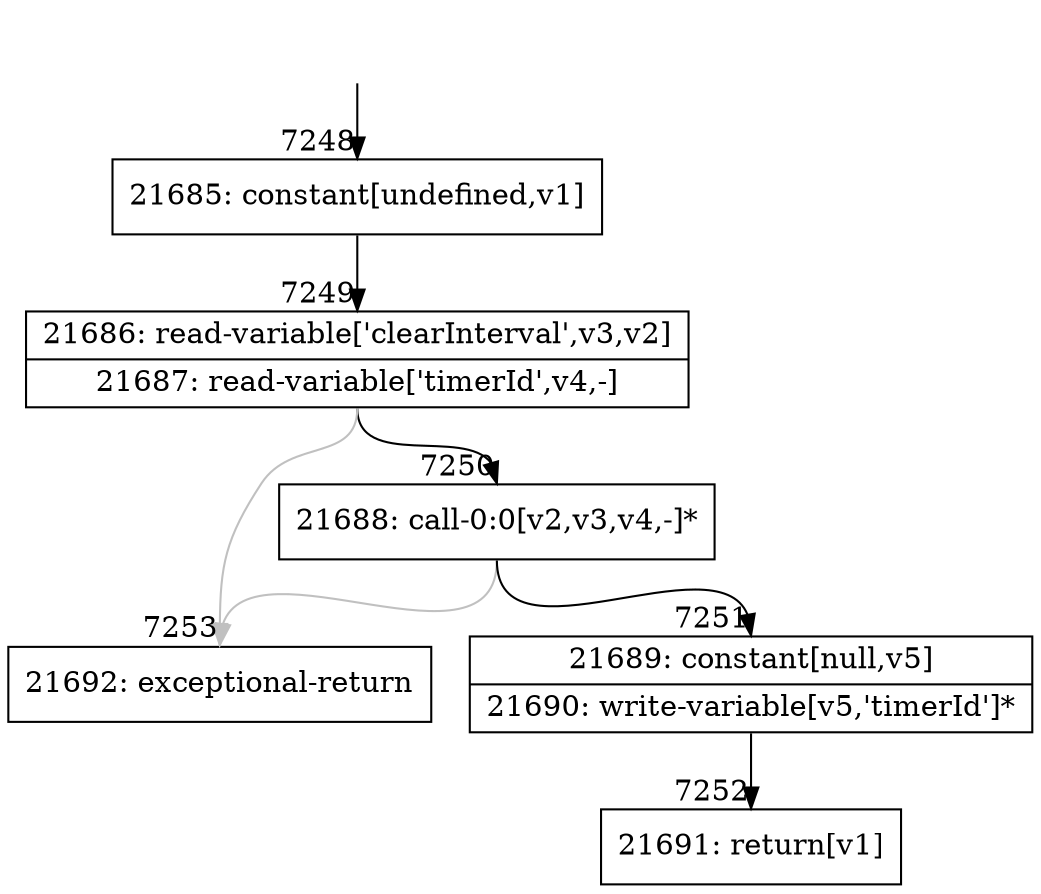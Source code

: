 digraph {
rankdir="TD"
BB_entry445[shape=none,label=""];
BB_entry445 -> BB7248 [tailport=s, headport=n, headlabel="    7248"]
BB7248 [shape=record label="{21685: constant[undefined,v1]}" ] 
BB7248 -> BB7249 [tailport=s, headport=n, headlabel="      7249"]
BB7249 [shape=record label="{21686: read-variable['clearInterval',v3,v2]|21687: read-variable['timerId',v4,-]}" ] 
BB7249 -> BB7250 [tailport=s, headport=n, headlabel="      7250"]
BB7249 -> BB7253 [tailport=s, headport=n, color=gray, headlabel="      7253"]
BB7250 [shape=record label="{21688: call-0:0[v2,v3,v4,-]*}" ] 
BB7250 -> BB7251 [tailport=s, headport=n, headlabel="      7251"]
BB7250 -> BB7253 [tailport=s, headport=n, color=gray]
BB7251 [shape=record label="{21689: constant[null,v5]|21690: write-variable[v5,'timerId']*}" ] 
BB7251 -> BB7252 [tailport=s, headport=n, headlabel="      7252"]
BB7252 [shape=record label="{21691: return[v1]}" ] 
BB7253 [shape=record label="{21692: exceptional-return}" ] 
}
